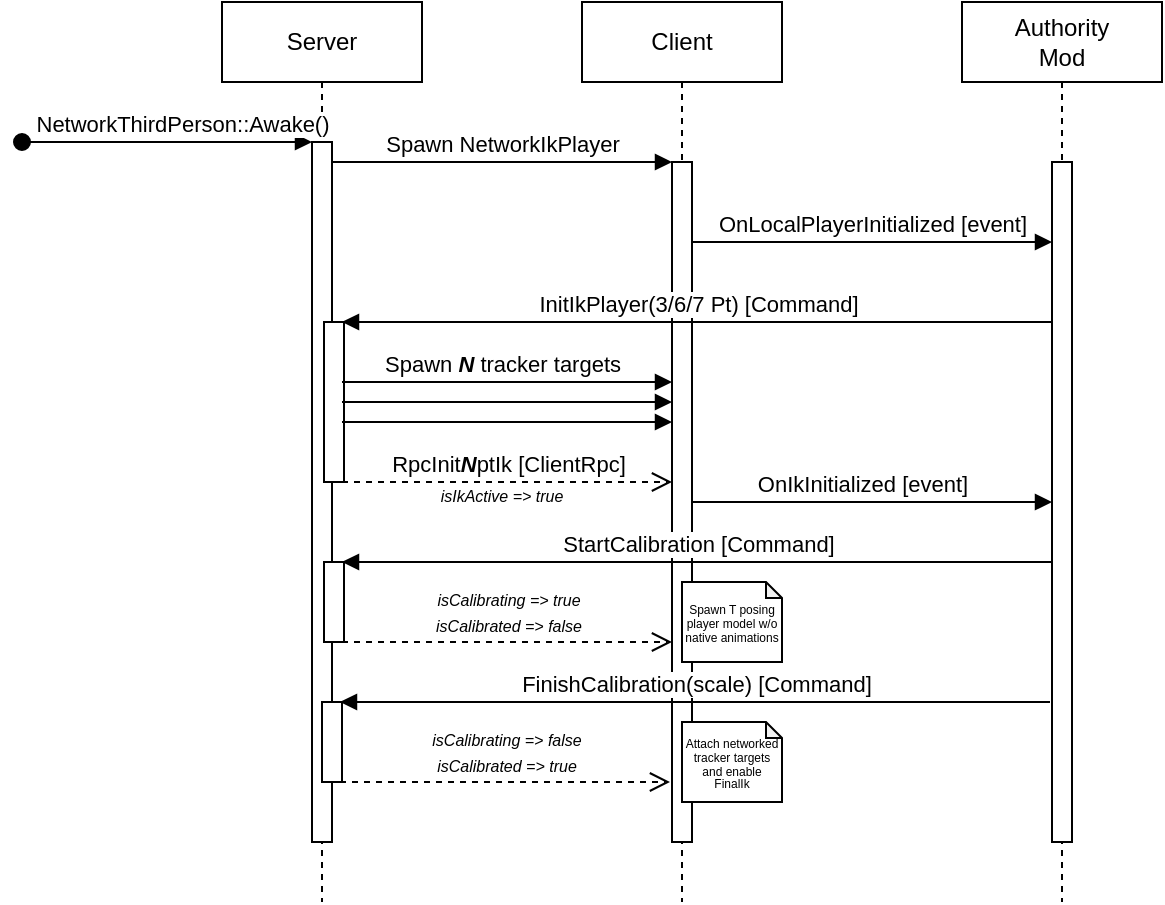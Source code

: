 <mxfile version="23.1.2" type="device">
  <diagram name="Page-1" id="2YBvvXClWsGukQMizWep">
    <mxGraphModel dx="1873" dy="444" grid="1" gridSize="10" guides="1" tooltips="1" connect="1" arrows="1" fold="1" page="1" pageScale="1" pageWidth="850" pageHeight="1100" math="0" shadow="0">
      <root>
        <mxCell id="0" />
        <mxCell id="1" parent="0" />
        <mxCell id="aM9ryv3xv72pqoxQDRHE-1" value="Server" style="shape=umlLifeline;perimeter=lifelinePerimeter;whiteSpace=wrap;html=1;container=0;dropTarget=0;collapsible=0;recursiveResize=0;outlineConnect=0;portConstraint=eastwest;newEdgeStyle={&quot;edgeStyle&quot;:&quot;elbowEdgeStyle&quot;,&quot;elbow&quot;:&quot;vertical&quot;,&quot;curved&quot;:0,&quot;rounded&quot;:0};" parent="1" vertex="1">
          <mxGeometry x="40" y="40" width="100" height="450" as="geometry" />
        </mxCell>
        <mxCell id="aM9ryv3xv72pqoxQDRHE-2" value="" style="html=1;points=[];perimeter=orthogonalPerimeter;outlineConnect=0;targetShapes=umlLifeline;portConstraint=eastwest;newEdgeStyle={&quot;edgeStyle&quot;:&quot;elbowEdgeStyle&quot;,&quot;elbow&quot;:&quot;vertical&quot;,&quot;curved&quot;:0,&quot;rounded&quot;:0};" parent="aM9ryv3xv72pqoxQDRHE-1" vertex="1">
          <mxGeometry x="45" y="70" width="10" height="350" as="geometry" />
        </mxCell>
        <mxCell id="aM9ryv3xv72pqoxQDRHE-3" value="NetworkThirdPerson::Awake()" style="html=1;verticalAlign=bottom;startArrow=oval;endArrow=block;startSize=8;edgeStyle=elbowEdgeStyle;elbow=vertical;curved=0;rounded=0;" parent="aM9ryv3xv72pqoxQDRHE-1" target="aM9ryv3xv72pqoxQDRHE-2" edge="1">
          <mxGeometry x="0.103" relative="1" as="geometry">
            <mxPoint x="-100" y="70" as="sourcePoint" />
            <mxPoint as="offset" />
          </mxGeometry>
        </mxCell>
        <mxCell id="vpyK05jBig0zWm3gcpY1-7" value="" style="html=1;points=[];perimeter=orthogonalPerimeter;outlineConnect=0;targetShapes=umlLifeline;portConstraint=eastwest;newEdgeStyle={&quot;edgeStyle&quot;:&quot;elbowEdgeStyle&quot;,&quot;elbow&quot;:&quot;vertical&quot;,&quot;curved&quot;:0,&quot;rounded&quot;:0};" vertex="1" parent="aM9ryv3xv72pqoxQDRHE-1">
          <mxGeometry x="51" y="160" width="10" height="80" as="geometry" />
        </mxCell>
        <mxCell id="vpyK05jBig0zWm3gcpY1-12" value="" style="html=1;points=[];perimeter=orthogonalPerimeter;outlineConnect=0;targetShapes=umlLifeline;portConstraint=eastwest;newEdgeStyle={&quot;edgeStyle&quot;:&quot;elbowEdgeStyle&quot;,&quot;elbow&quot;:&quot;vertical&quot;,&quot;curved&quot;:0,&quot;rounded&quot;:0};" vertex="1" parent="aM9ryv3xv72pqoxQDRHE-1">
          <mxGeometry x="51" y="280" width="10" height="40" as="geometry" />
        </mxCell>
        <mxCell id="aM9ryv3xv72pqoxQDRHE-5" value="Client" style="shape=umlLifeline;perimeter=lifelinePerimeter;whiteSpace=wrap;html=1;container=0;dropTarget=0;collapsible=0;recursiveResize=0;outlineConnect=0;portConstraint=eastwest;newEdgeStyle={&quot;edgeStyle&quot;:&quot;elbowEdgeStyle&quot;,&quot;elbow&quot;:&quot;vertical&quot;,&quot;curved&quot;:0,&quot;rounded&quot;:0};" parent="1" vertex="1">
          <mxGeometry x="220" y="40" width="100" height="450" as="geometry" />
        </mxCell>
        <mxCell id="aM9ryv3xv72pqoxQDRHE-6" value="" style="html=1;points=[];perimeter=orthogonalPerimeter;outlineConnect=0;targetShapes=umlLifeline;portConstraint=eastwest;newEdgeStyle={&quot;edgeStyle&quot;:&quot;elbowEdgeStyle&quot;,&quot;elbow&quot;:&quot;vertical&quot;,&quot;curved&quot;:0,&quot;rounded&quot;:0};" parent="aM9ryv3xv72pqoxQDRHE-5" vertex="1">
          <mxGeometry x="45" y="80" width="10" height="340" as="geometry" />
        </mxCell>
        <mxCell id="aM9ryv3xv72pqoxQDRHE-7" value="Spawn NetworkIkPlayer" style="html=1;verticalAlign=bottom;endArrow=block;edgeStyle=elbowEdgeStyle;elbow=vertical;curved=0;rounded=0;" parent="1" source="aM9ryv3xv72pqoxQDRHE-2" target="aM9ryv3xv72pqoxQDRHE-6" edge="1">
          <mxGeometry relative="1" as="geometry">
            <mxPoint x="195" y="130" as="sourcePoint" />
            <Array as="points">
              <mxPoint x="180" y="120" />
            </Array>
          </mxGeometry>
        </mxCell>
        <mxCell id="aM9ryv3xv72pqoxQDRHE-10" value="RpcInit&lt;b&gt;&lt;i&gt;N&lt;/i&gt;&lt;/b&gt;ptIk [ClientRpc]" style="html=1;verticalAlign=bottom;endArrow=open;dashed=1;endSize=8;edgeStyle=elbowEdgeStyle;elbow=vertical;curved=0;rounded=0;" parent="1" edge="1">
          <mxGeometry x="-0.001" relative="1" as="geometry">
            <mxPoint x="265" y="280" as="targetPoint" />
            <Array as="points">
              <mxPoint x="180" y="280" />
            </Array>
            <mxPoint x="100" y="280" as="sourcePoint" />
            <mxPoint as="offset" />
          </mxGeometry>
        </mxCell>
        <mxCell id="vpyK05jBig0zWm3gcpY1-2" value="Authority&lt;br&gt;Mod" style="shape=umlLifeline;perimeter=lifelinePerimeter;whiteSpace=wrap;html=1;container=0;dropTarget=0;collapsible=0;recursiveResize=0;outlineConnect=0;portConstraint=eastwest;newEdgeStyle={&quot;edgeStyle&quot;:&quot;elbowEdgeStyle&quot;,&quot;elbow&quot;:&quot;vertical&quot;,&quot;curved&quot;:0,&quot;rounded&quot;:0};" vertex="1" parent="1">
          <mxGeometry x="410" y="40" width="100" height="450" as="geometry" />
        </mxCell>
        <mxCell id="vpyK05jBig0zWm3gcpY1-3" value="" style="html=1;points=[];perimeter=orthogonalPerimeter;outlineConnect=0;targetShapes=umlLifeline;portConstraint=eastwest;newEdgeStyle={&quot;edgeStyle&quot;:&quot;elbowEdgeStyle&quot;,&quot;elbow&quot;:&quot;vertical&quot;,&quot;curved&quot;:0,&quot;rounded&quot;:0};" vertex="1" parent="vpyK05jBig0zWm3gcpY1-2">
          <mxGeometry x="45" y="80" width="10" height="340" as="geometry" />
        </mxCell>
        <mxCell id="vpyK05jBig0zWm3gcpY1-4" value="OnLocalPlayerInitialized [event]" style="html=1;verticalAlign=bottom;endArrow=block;edgeStyle=elbowEdgeStyle;elbow=vertical;curved=0;rounded=0;" edge="1" parent="1" target="vpyK05jBig0zWm3gcpY1-3">
          <mxGeometry relative="1" as="geometry">
            <mxPoint x="275" y="160" as="sourcePoint" />
            <Array as="points" />
            <mxPoint x="450" y="160" as="targetPoint" />
            <mxPoint as="offset" />
          </mxGeometry>
        </mxCell>
        <mxCell id="vpyK05jBig0zWm3gcpY1-6" value="InitIkPlayer(3/6/7 Pt) [Command]" style="html=1;verticalAlign=bottom;endArrow=block;edgeStyle=elbowEdgeStyle;elbow=vertical;curved=0;rounded=0;" edge="1" parent="1">
          <mxGeometry relative="1" as="geometry">
            <mxPoint x="455" y="200" as="sourcePoint" />
            <Array as="points">
              <mxPoint x="380" y="200" />
            </Array>
            <mxPoint x="100" y="200" as="targetPoint" />
          </mxGeometry>
        </mxCell>
        <mxCell id="vpyK05jBig0zWm3gcpY1-8" value="Spawn &lt;b&gt;&lt;i&gt;N&lt;/i&gt;&lt;/b&gt; tracker targets" style="html=1;verticalAlign=bottom;endArrow=block;edgeStyle=elbowEdgeStyle;elbow=vertical;curved=0;rounded=0;" edge="1" parent="1" target="aM9ryv3xv72pqoxQDRHE-6">
          <mxGeometry x="0.292" relative="1" as="geometry">
            <mxPoint x="175" y="230" as="sourcePoint" />
            <Array as="points">
              <mxPoint x="100" y="230" />
            </Array>
            <mxPoint x="230" y="230" as="targetPoint" />
            <mxPoint as="offset" />
          </mxGeometry>
        </mxCell>
        <mxCell id="vpyK05jBig0zWm3gcpY1-9" value="" style="html=1;verticalAlign=bottom;endArrow=block;edgeStyle=elbowEdgeStyle;elbow=vertical;curved=0;rounded=0;" edge="1" parent="1">
          <mxGeometry x="0.292" relative="1" as="geometry">
            <mxPoint x="175" y="240" as="sourcePoint" />
            <Array as="points">
              <mxPoint x="100" y="240" />
            </Array>
            <mxPoint x="265" y="240" as="targetPoint" />
            <mxPoint as="offset" />
          </mxGeometry>
        </mxCell>
        <mxCell id="vpyK05jBig0zWm3gcpY1-10" value="" style="html=1;verticalAlign=bottom;endArrow=block;edgeStyle=elbowEdgeStyle;elbow=vertical;curved=0;rounded=0;" edge="1" parent="1">
          <mxGeometry x="0.292" relative="1" as="geometry">
            <mxPoint x="175" y="250" as="sourcePoint" />
            <Array as="points">
              <mxPoint x="100" y="250" />
            </Array>
            <mxPoint x="265" y="250" as="targetPoint" />
            <mxPoint as="offset" />
          </mxGeometry>
        </mxCell>
        <mxCell id="vpyK05jBig0zWm3gcpY1-11" value="OnIkInitialized [event]" style="html=1;verticalAlign=bottom;endArrow=block;edgeStyle=elbowEdgeStyle;elbow=vertical;curved=0;rounded=0;" edge="1" parent="1">
          <mxGeometry x="-0.056" relative="1" as="geometry">
            <mxPoint x="275" y="290" as="sourcePoint" />
            <Array as="points" />
            <mxPoint x="455" y="290" as="targetPoint" />
            <mxPoint as="offset" />
          </mxGeometry>
        </mxCell>
        <mxCell id="vpyK05jBig0zWm3gcpY1-13" value="StartCalibration [Command]" style="html=1;verticalAlign=bottom;endArrow=block;edgeStyle=elbowEdgeStyle;elbow=vertical;curved=0;rounded=0;" edge="1" parent="1">
          <mxGeometry relative="1" as="geometry">
            <mxPoint x="455" y="320" as="sourcePoint" />
            <Array as="points">
              <mxPoint x="380" y="320" />
            </Array>
            <mxPoint x="100" y="320" as="targetPoint" />
          </mxGeometry>
        </mxCell>
        <mxCell id="vpyK05jBig0zWm3gcpY1-14" value="&lt;font style=&quot;font-size: 8px;&quot;&gt;&lt;i&gt;isCalibrating =&amp;gt; true&lt;br&gt;isCalibrated =&amp;gt; false&lt;br&gt;&lt;/i&gt;&lt;/font&gt;" style="html=1;verticalAlign=bottom;endArrow=open;dashed=1;endSize=8;edgeStyle=elbowEdgeStyle;elbow=vertical;curved=0;rounded=0;" edge="1" parent="1">
          <mxGeometry x="-0.001" relative="1" as="geometry">
            <mxPoint x="265" y="360" as="targetPoint" />
            <Array as="points">
              <mxPoint x="180" y="360" />
            </Array>
            <mxPoint x="100" y="360" as="sourcePoint" />
            <mxPoint as="offset" />
          </mxGeometry>
        </mxCell>
        <mxCell id="vpyK05jBig0zWm3gcpY1-15" value="&lt;font size=&quot;1&quot; style=&quot;&quot;&gt;&lt;i style=&quot;font-size: 8px;&quot;&gt;isIkActive =&amp;gt; true&lt;/i&gt;&lt;/font&gt;" style="text;html=1;strokeColor=none;fillColor=none;align=center;verticalAlign=middle;whiteSpace=wrap;rounded=0;" vertex="1" parent="1">
          <mxGeometry x="140" y="271" width="80" height="30" as="geometry" />
        </mxCell>
        <mxCell id="vpyK05jBig0zWm3gcpY1-17" value="" style="html=1;points=[];perimeter=orthogonalPerimeter;outlineConnect=0;targetShapes=umlLifeline;portConstraint=eastwest;newEdgeStyle={&quot;edgeStyle&quot;:&quot;elbowEdgeStyle&quot;,&quot;elbow&quot;:&quot;vertical&quot;,&quot;curved&quot;:0,&quot;rounded&quot;:0};" vertex="1" parent="1">
          <mxGeometry x="90" y="390" width="10" height="40" as="geometry" />
        </mxCell>
        <mxCell id="vpyK05jBig0zWm3gcpY1-18" value="FinishCalibration(scale) [Command]" style="html=1;verticalAlign=bottom;endArrow=block;edgeStyle=elbowEdgeStyle;elbow=vertical;curved=0;rounded=0;" edge="1" parent="1">
          <mxGeometry relative="1" as="geometry">
            <mxPoint x="454" y="390" as="sourcePoint" />
            <Array as="points">
              <mxPoint x="379" y="390" />
            </Array>
            <mxPoint x="99" y="390" as="targetPoint" />
          </mxGeometry>
        </mxCell>
        <mxCell id="vpyK05jBig0zWm3gcpY1-19" value="&lt;i data-darkreader-inline-border=&quot;&quot; style=&quot;border-color: var(--darkreader-border--border-color); font-size: 8px; --darkreader-inline-border: var(--darkreader-border--darkreader-border--border-color);&quot;&gt;isCalibrating =&amp;gt; false&lt;br data-darkreader-inline-border=&quot;&quot; style=&quot;border-color: var(--darkreader-border--border-color); --darkreader-inline-border: var(--darkreader-border--darkreader-border--border-color);&quot;&gt;isCalibrated =&amp;gt; true&lt;/i&gt;" style="html=1;verticalAlign=bottom;endArrow=open;dashed=1;endSize=8;edgeStyle=elbowEdgeStyle;elbow=vertical;curved=0;rounded=0;" edge="1" parent="1">
          <mxGeometry x="-0.001" relative="1" as="geometry">
            <mxPoint x="264" y="430" as="targetPoint" />
            <Array as="points">
              <mxPoint x="179" y="430" />
            </Array>
            <mxPoint x="99" y="430" as="sourcePoint" />
            <mxPoint as="offset" />
          </mxGeometry>
        </mxCell>
        <mxCell id="vpyK05jBig0zWm3gcpY1-21" value="&lt;p style=&quot;line-height: 40%;&quot;&gt;&lt;font style=&quot;font-size: 6px;&quot;&gt;Spawn T posing player model w/o native animations&lt;/font&gt;&lt;/p&gt;" style="shape=note;whiteSpace=wrap;html=1;backgroundOutline=1;darkOpacity=0.05;size=8;" vertex="1" parent="1">
          <mxGeometry x="270" y="330" width="50" height="40" as="geometry" />
        </mxCell>
        <mxCell id="vpyK05jBig0zWm3gcpY1-22" value="&lt;p style=&quot;line-height: 40%;&quot;&gt;&lt;font style=&quot;font-size: 6px;&quot;&gt;Attach networked tracker targets and enable FinalIk&lt;/font&gt;&lt;/p&gt;" style="shape=note;whiteSpace=wrap;html=1;backgroundOutline=1;darkOpacity=0.05;size=8;" vertex="1" parent="1">
          <mxGeometry x="270" y="400" width="50" height="40" as="geometry" />
        </mxCell>
      </root>
    </mxGraphModel>
  </diagram>
</mxfile>
